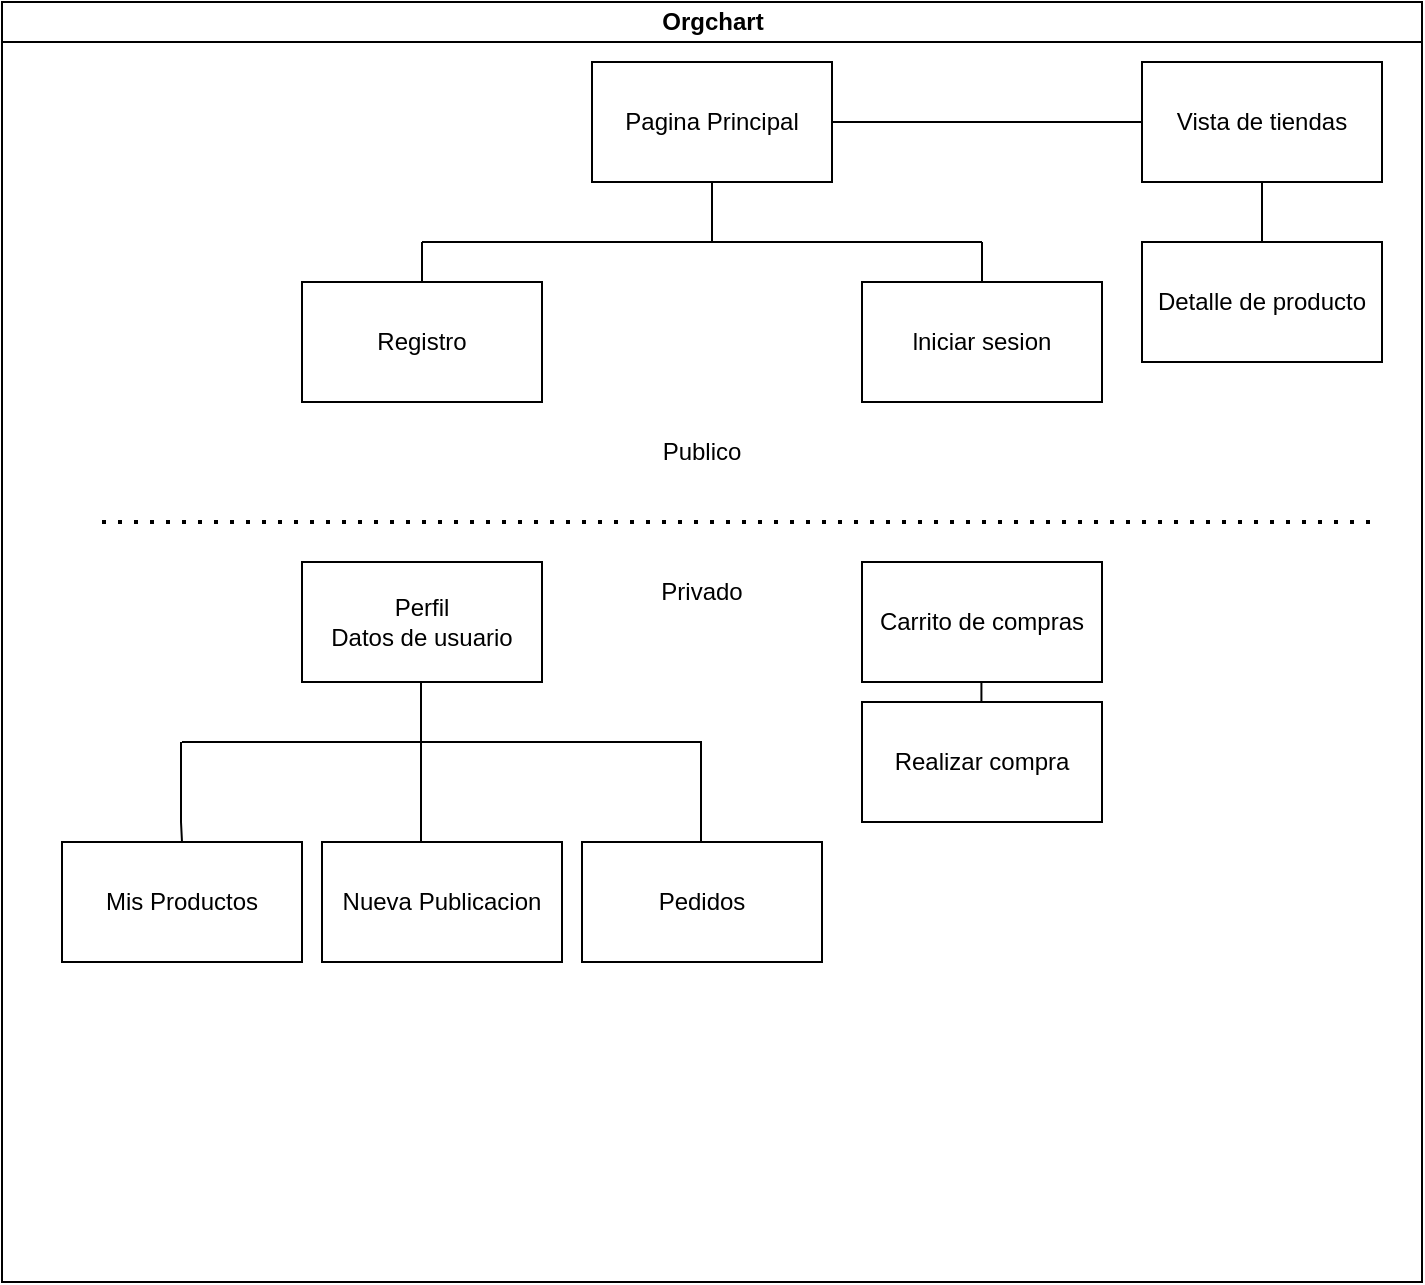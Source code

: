 <mxfile version="26.1.1">
  <diagram id="prtHgNgQTEPvFCAcTncT" name="Page-1">
    <mxGraphModel dx="864" dy="1682" grid="1" gridSize="10" guides="1" tooltips="1" connect="1" arrows="1" fold="1" page="1" pageScale="1" pageWidth="827" pageHeight="1169" math="0" shadow="0">
      <root>
        <mxCell id="0" />
        <mxCell id="1" parent="0" />
        <mxCell id="dNxyNK7c78bLwvsdeMH5-11" value="Orgchart" style="swimlane;html=1;startSize=20;horizontal=1;containerType=tree;glass=0;" parent="1" vertex="1">
          <mxGeometry x="10" y="-20" width="710" height="640" as="geometry" />
        </mxCell>
        <mxCell id="lnwIUH7pZlgHuS-bECjO-3" value="Pagina Principal" style="rounded=0;whiteSpace=wrap;html=1;" vertex="1" parent="dNxyNK7c78bLwvsdeMH5-11">
          <mxGeometry x="295" y="30" width="120" height="60" as="geometry" />
        </mxCell>
        <mxCell id="lnwIUH7pZlgHuS-bECjO-4" value="Registro" style="rounded=0;whiteSpace=wrap;html=1;" vertex="1" parent="dNxyNK7c78bLwvsdeMH5-11">
          <mxGeometry x="150" y="140" width="120" height="60" as="geometry" />
        </mxCell>
        <mxCell id="lnwIUH7pZlgHuS-bECjO-5" value="lniciar sesion" style="rounded=0;whiteSpace=wrap;html=1;" vertex="1" parent="dNxyNK7c78bLwvsdeMH5-11">
          <mxGeometry x="430" y="140" width="120" height="60" as="geometry" />
        </mxCell>
        <mxCell id="lnwIUH7pZlgHuS-bECjO-8" value="" style="endArrow=none;html=1;rounded=0;" edge="1" parent="dNxyNK7c78bLwvsdeMH5-11">
          <mxGeometry width="50" height="50" relative="1" as="geometry">
            <mxPoint x="210" y="120" as="sourcePoint" />
            <mxPoint x="490" y="120" as="targetPoint" />
          </mxGeometry>
        </mxCell>
        <mxCell id="lnwIUH7pZlgHuS-bECjO-9" value="" style="endArrow=none;html=1;rounded=0;exitX=0.5;exitY=0;exitDx=0;exitDy=0;" edge="1" parent="dNxyNK7c78bLwvsdeMH5-11" source="lnwIUH7pZlgHuS-bECjO-4">
          <mxGeometry width="50" height="50" relative="1" as="geometry">
            <mxPoint x="185" y="130" as="sourcePoint" />
            <mxPoint x="210" y="120" as="targetPoint" />
          </mxGeometry>
        </mxCell>
        <mxCell id="lnwIUH7pZlgHuS-bECjO-10" value="" style="endArrow=none;html=1;rounded=0;exitX=0.5;exitY=0;exitDx=0;exitDy=0;" edge="1" parent="dNxyNK7c78bLwvsdeMH5-11" source="lnwIUH7pZlgHuS-bECjO-5">
          <mxGeometry width="50" height="50" relative="1" as="geometry">
            <mxPoint x="365" y="180" as="sourcePoint" />
            <mxPoint x="490" y="120" as="targetPoint" />
          </mxGeometry>
        </mxCell>
        <mxCell id="lnwIUH7pZlgHuS-bECjO-11" value="Mis Productos" style="rounded=0;whiteSpace=wrap;html=1;" vertex="1" parent="dNxyNK7c78bLwvsdeMH5-11">
          <mxGeometry x="30" y="420" width="120" height="60" as="geometry" />
        </mxCell>
        <mxCell id="lnwIUH7pZlgHuS-bECjO-15" value="Perfil&lt;br&gt;Datos de usuario" style="rounded=0;whiteSpace=wrap;html=1;" vertex="1" parent="dNxyNK7c78bLwvsdeMH5-11">
          <mxGeometry x="150" y="280" width="120" height="60" as="geometry" />
        </mxCell>
        <mxCell id="lnwIUH7pZlgHuS-bECjO-18" value="Realizar compra" style="rounded=0;whiteSpace=wrap;html=1;" vertex="1" parent="dNxyNK7c78bLwvsdeMH5-11">
          <mxGeometry x="430" y="350" width="120" height="60" as="geometry" />
        </mxCell>
        <mxCell id="lnwIUH7pZlgHuS-bECjO-19" value="Carrito de compras" style="rounded=0;whiteSpace=wrap;html=1;" vertex="1" parent="dNxyNK7c78bLwvsdeMH5-11">
          <mxGeometry x="430" y="280" width="120" height="60" as="geometry" />
        </mxCell>
        <mxCell id="lnwIUH7pZlgHuS-bECjO-20" value="Vista de tiendas" style="rounded=0;whiteSpace=wrap;html=1;" vertex="1" parent="dNxyNK7c78bLwvsdeMH5-11">
          <mxGeometry x="570" y="30" width="120" height="60" as="geometry" />
        </mxCell>
        <mxCell id="lnwIUH7pZlgHuS-bECjO-21" value="" style="endArrow=none;html=1;rounded=0;" edge="1" parent="dNxyNK7c78bLwvsdeMH5-11">
          <mxGeometry width="50" height="50" relative="1" as="geometry">
            <mxPoint x="209.5" y="370" as="sourcePoint" />
            <mxPoint x="209.5" y="340" as="targetPoint" />
            <Array as="points">
              <mxPoint x="209.5" y="340" />
            </Array>
          </mxGeometry>
        </mxCell>
        <mxCell id="lnwIUH7pZlgHuS-bECjO-22" value="Detalle de producto" style="rounded=0;whiteSpace=wrap;html=1;" vertex="1" parent="dNxyNK7c78bLwvsdeMH5-11">
          <mxGeometry x="570" y="120" width="120" height="60" as="geometry" />
        </mxCell>
        <mxCell id="lnwIUH7pZlgHuS-bECjO-23" value="" style="endArrow=none;html=1;rounded=0;entryX=0;entryY=0.5;entryDx=0;entryDy=0;exitX=1;exitY=0.5;exitDx=0;exitDy=0;" edge="1" parent="dNxyNK7c78bLwvsdeMH5-11" source="lnwIUH7pZlgHuS-bECjO-3" target="lnwIUH7pZlgHuS-bECjO-20">
          <mxGeometry width="50" height="50" relative="1" as="geometry">
            <mxPoint x="450" y="80" as="sourcePoint" />
            <mxPoint x="500" y="30" as="targetPoint" />
          </mxGeometry>
        </mxCell>
        <mxCell id="lnwIUH7pZlgHuS-bECjO-24" value="" style="endArrow=none;html=1;rounded=0;" edge="1" parent="dNxyNK7c78bLwvsdeMH5-11">
          <mxGeometry width="50" height="50" relative="1" as="geometry">
            <mxPoint x="630" y="120" as="sourcePoint" />
            <mxPoint x="630" y="90" as="targetPoint" />
          </mxGeometry>
        </mxCell>
        <mxCell id="lnwIUH7pZlgHuS-bECjO-26" value="Nueva Publicacion" style="rounded=0;whiteSpace=wrap;html=1;" vertex="1" parent="dNxyNK7c78bLwvsdeMH5-11">
          <mxGeometry x="160" y="420" width="120" height="60" as="geometry" />
        </mxCell>
        <mxCell id="lnwIUH7pZlgHuS-bECjO-27" value="Pedidos" style="rounded=0;whiteSpace=wrap;html=1;" vertex="1" parent="dNxyNK7c78bLwvsdeMH5-11">
          <mxGeometry x="290" y="420" width="120" height="60" as="geometry" />
        </mxCell>
        <mxCell id="lnwIUH7pZlgHuS-bECjO-28" value="" style="endArrow=none;html=1;rounded=0;" edge="1" parent="dNxyNK7c78bLwvsdeMH5-11">
          <mxGeometry width="50" height="50" relative="1" as="geometry">
            <mxPoint x="90" y="370" as="sourcePoint" />
            <mxPoint x="350" y="370" as="targetPoint" />
          </mxGeometry>
        </mxCell>
        <mxCell id="lnwIUH7pZlgHuS-bECjO-29" value="" style="endArrow=none;html=1;rounded=0;" edge="1" parent="dNxyNK7c78bLwvsdeMH5-11">
          <mxGeometry width="50" height="50" relative="1" as="geometry">
            <mxPoint x="89.5" y="410" as="sourcePoint" />
            <mxPoint x="89.5" y="370" as="targetPoint" />
            <Array as="points">
              <mxPoint x="90" y="420" />
              <mxPoint x="89.5" y="410" />
            </Array>
          </mxGeometry>
        </mxCell>
        <mxCell id="lnwIUH7pZlgHuS-bECjO-30" value="" style="endArrow=none;html=1;rounded=0;" edge="1" parent="dNxyNK7c78bLwvsdeMH5-11">
          <mxGeometry width="50" height="50" relative="1" as="geometry">
            <mxPoint x="209.5" y="420" as="sourcePoint" />
            <mxPoint x="209.5" y="370" as="targetPoint" />
          </mxGeometry>
        </mxCell>
        <mxCell id="lnwIUH7pZlgHuS-bECjO-31" value="" style="endArrow=none;html=1;rounded=0;" edge="1" parent="dNxyNK7c78bLwvsdeMH5-11">
          <mxGeometry width="50" height="50" relative="1" as="geometry">
            <mxPoint x="349.5" y="420" as="sourcePoint" />
            <mxPoint x="349.5" y="370" as="targetPoint" />
          </mxGeometry>
        </mxCell>
        <mxCell id="lnwIUH7pZlgHuS-bECjO-32" value="" style="endArrow=none;html=1;rounded=0;" edge="1" parent="dNxyNK7c78bLwvsdeMH5-11">
          <mxGeometry width="50" height="50" relative="1" as="geometry">
            <mxPoint x="489.71" y="350" as="sourcePoint" />
            <mxPoint x="490" y="340" as="targetPoint" />
            <Array as="points">
              <mxPoint x="489.71" y="340" />
            </Array>
          </mxGeometry>
        </mxCell>
        <mxCell id="lnwIUH7pZlgHuS-bECjO-34" value="Publico" style="text;html=1;align=center;verticalAlign=middle;whiteSpace=wrap;rounded=0;" vertex="1" parent="dNxyNK7c78bLwvsdeMH5-11">
          <mxGeometry x="320" y="210" width="60" height="30" as="geometry" />
        </mxCell>
        <mxCell id="lnwIUH7pZlgHuS-bECjO-35" value="Privado" style="text;html=1;align=center;verticalAlign=middle;whiteSpace=wrap;rounded=0;" vertex="1" parent="dNxyNK7c78bLwvsdeMH5-11">
          <mxGeometry x="320" y="280" width="60" height="30" as="geometry" />
        </mxCell>
        <mxCell id="lnwIUH7pZlgHuS-bECjO-7" value="" style="endArrow=none;html=1;rounded=0;entryX=0.5;entryY=1;entryDx=0;entryDy=0;" edge="1" parent="1" target="lnwIUH7pZlgHuS-bECjO-3">
          <mxGeometry width="50" height="50" relative="1" as="geometry">
            <mxPoint x="365" y="100" as="sourcePoint" />
            <mxPoint x="430" y="220" as="targetPoint" />
          </mxGeometry>
        </mxCell>
        <mxCell id="lnwIUH7pZlgHuS-bECjO-17" value="" style="endArrow=none;dashed=1;html=1;dashPattern=1 3;strokeWidth=2;rounded=0;" edge="1" parent="1">
          <mxGeometry width="50" height="50" relative="1" as="geometry">
            <mxPoint x="60" y="240" as="sourcePoint" />
            <mxPoint x="700" y="240" as="targetPoint" />
          </mxGeometry>
        </mxCell>
      </root>
    </mxGraphModel>
  </diagram>
</mxfile>
